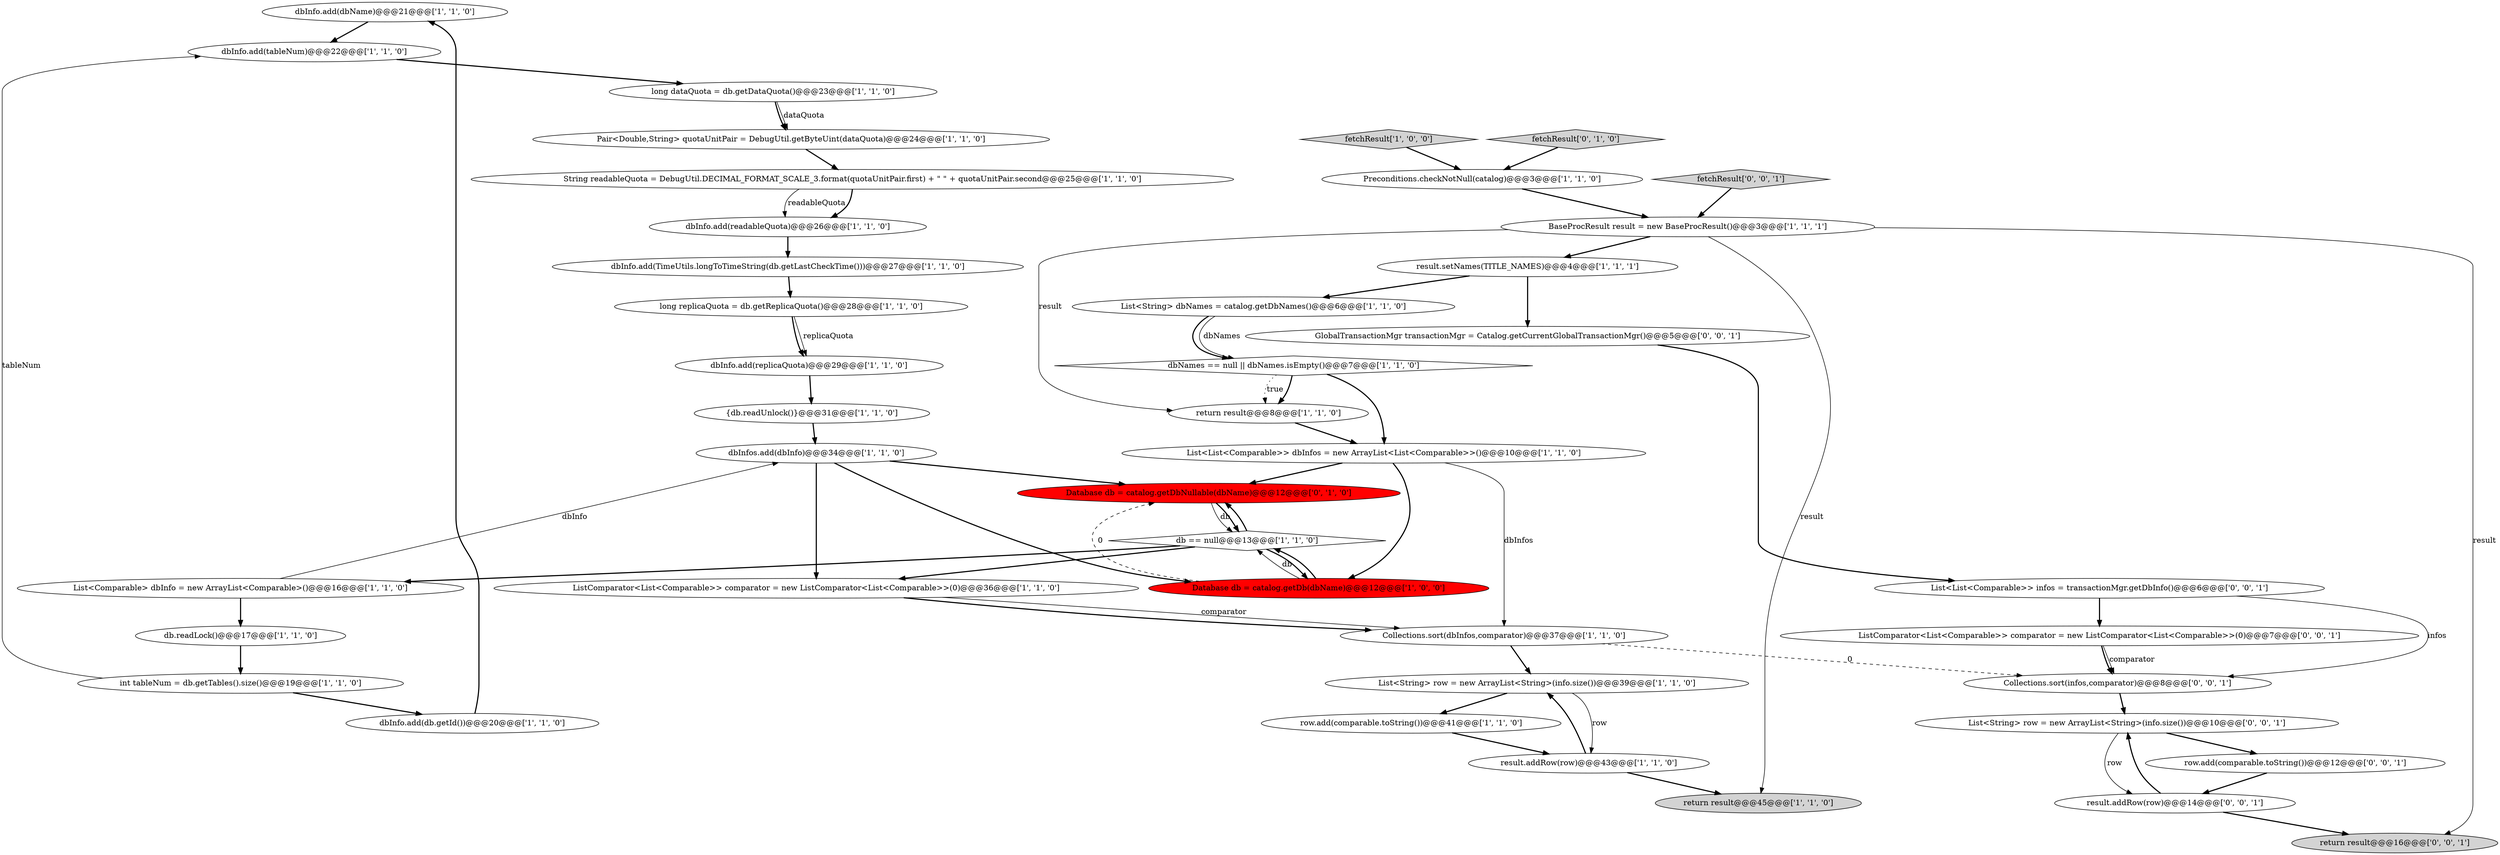 digraph {
18 [style = filled, label = "dbInfo.add(dbName)@@@21@@@['1', '1', '0']", fillcolor = white, shape = ellipse image = "AAA0AAABBB1BBB"];
2 [style = filled, label = "db.readLock()@@@17@@@['1', '1', '0']", fillcolor = white, shape = ellipse image = "AAA0AAABBB1BBB"];
24 [style = filled, label = "dbInfo.add(TimeUtils.longToTimeString(db.getLastCheckTime()))@@@27@@@['1', '1', '0']", fillcolor = white, shape = ellipse image = "AAA0AAABBB1BBB"];
5 [style = filled, label = "{db.readUnlock()}@@@31@@@['1', '1', '0']", fillcolor = white, shape = ellipse image = "AAA0AAABBB1BBB"];
21 [style = filled, label = "long replicaQuota = db.getReplicaQuota()@@@28@@@['1', '1', '0']", fillcolor = white, shape = ellipse image = "AAA0AAABBB1BBB"];
31 [style = filled, label = "fetchResult['0', '1', '0']", fillcolor = lightgray, shape = diamond image = "AAA0AAABBB2BBB"];
41 [style = filled, label = "return result@@@16@@@['0', '0', '1']", fillcolor = lightgray, shape = ellipse image = "AAA0AAABBB3BBB"];
23 [style = filled, label = "List<String> row = new ArrayList<String>(info.size())@@@39@@@['1', '1', '0']", fillcolor = white, shape = ellipse image = "AAA0AAABBB1BBB"];
26 [style = filled, label = "List<Comparable> dbInfo = new ArrayList<Comparable>()@@@16@@@['1', '1', '0']", fillcolor = white, shape = ellipse image = "AAA0AAABBB1BBB"];
12 [style = filled, label = "dbInfo.add(tableNum)@@@22@@@['1', '1', '0']", fillcolor = white, shape = ellipse image = "AAA0AAABBB1BBB"];
0 [style = filled, label = "result.addRow(row)@@@43@@@['1', '1', '0']", fillcolor = white, shape = ellipse image = "AAA0AAABBB1BBB"];
29 [style = filled, label = "Preconditions.checkNotNull(catalog)@@@3@@@['1', '1', '0']", fillcolor = white, shape = ellipse image = "AAA0AAABBB1BBB"];
11 [style = filled, label = "long dataQuota = db.getDataQuota()@@@23@@@['1', '1', '0']", fillcolor = white, shape = ellipse image = "AAA0AAABBB1BBB"];
17 [style = filled, label = "int tableNum = db.getTables().size()@@@19@@@['1', '1', '0']", fillcolor = white, shape = ellipse image = "AAA0AAABBB1BBB"];
7 [style = filled, label = "List<List<Comparable>> dbInfos = new ArrayList<List<Comparable>>()@@@10@@@['1', '1', '0']", fillcolor = white, shape = ellipse image = "AAA0AAABBB1BBB"];
36 [style = filled, label = "Collections.sort(infos,comparator)@@@8@@@['0', '0', '1']", fillcolor = white, shape = ellipse image = "AAA0AAABBB3BBB"];
10 [style = filled, label = "dbInfo.add(replicaQuota)@@@29@@@['1', '1', '0']", fillcolor = white, shape = ellipse image = "AAA0AAABBB1BBB"];
16 [style = filled, label = "row.add(comparable.toString())@@@41@@@['1', '1', '0']", fillcolor = white, shape = ellipse image = "AAA0AAABBB1BBB"];
19 [style = filled, label = "fetchResult['1', '0', '0']", fillcolor = lightgray, shape = diamond image = "AAA0AAABBB1BBB"];
34 [style = filled, label = "List<List<Comparable>> infos = transactionMgr.getDbInfo()@@@6@@@['0', '0', '1']", fillcolor = white, shape = ellipse image = "AAA0AAABBB3BBB"];
14 [style = filled, label = "db == null@@@13@@@['1', '1', '0']", fillcolor = white, shape = diamond image = "AAA0AAABBB1BBB"];
13 [style = filled, label = "Pair<Double,String> quotaUnitPair = DebugUtil.getByteUint(dataQuota)@@@24@@@['1', '1', '0']", fillcolor = white, shape = ellipse image = "AAA0AAABBB1BBB"];
25 [style = filled, label = "dbInfo.add(readableQuota)@@@26@@@['1', '1', '0']", fillcolor = white, shape = ellipse image = "AAA0AAABBB1BBB"];
6 [style = filled, label = "List<String> dbNames = catalog.getDbNames()@@@6@@@['1', '1', '0']", fillcolor = white, shape = ellipse image = "AAA0AAABBB1BBB"];
35 [style = filled, label = "ListComparator<List<Comparable>> comparator = new ListComparator<List<Comparable>>(0)@@@7@@@['0', '0', '1']", fillcolor = white, shape = ellipse image = "AAA0AAABBB3BBB"];
28 [style = filled, label = "dbInfos.add(dbInfo)@@@34@@@['1', '1', '0']", fillcolor = white, shape = ellipse image = "AAA0AAABBB1BBB"];
33 [style = filled, label = "row.add(comparable.toString())@@@12@@@['0', '0', '1']", fillcolor = white, shape = ellipse image = "AAA0AAABBB3BBB"];
39 [style = filled, label = "List<String> row = new ArrayList<String>(info.size())@@@10@@@['0', '0', '1']", fillcolor = white, shape = ellipse image = "AAA0AAABBB3BBB"];
1 [style = filled, label = "return result@@@8@@@['1', '1', '0']", fillcolor = white, shape = ellipse image = "AAA0AAABBB1BBB"];
37 [style = filled, label = "result.addRow(row)@@@14@@@['0', '0', '1']", fillcolor = white, shape = ellipse image = "AAA0AAABBB3BBB"];
9 [style = filled, label = "String readableQuota = DebugUtil.DECIMAL_FORMAT_SCALE_3.format(quotaUnitPair.first) + \" \" + quotaUnitPair.second@@@25@@@['1', '1', '0']", fillcolor = white, shape = ellipse image = "AAA0AAABBB1BBB"];
20 [style = filled, label = "BaseProcResult result = new BaseProcResult()@@@3@@@['1', '1', '1']", fillcolor = white, shape = ellipse image = "AAA0AAABBB1BBB"];
30 [style = filled, label = "dbInfo.add(db.getId())@@@20@@@['1', '1', '0']", fillcolor = white, shape = ellipse image = "AAA0AAABBB1BBB"];
3 [style = filled, label = "Collections.sort(dbInfos,comparator)@@@37@@@['1', '1', '0']", fillcolor = white, shape = ellipse image = "AAA0AAABBB1BBB"];
32 [style = filled, label = "Database db = catalog.getDbNullable(dbName)@@@12@@@['0', '1', '0']", fillcolor = red, shape = ellipse image = "AAA1AAABBB2BBB"];
8 [style = filled, label = "dbNames == null || dbNames.isEmpty()@@@7@@@['1', '1', '0']", fillcolor = white, shape = diamond image = "AAA0AAABBB1BBB"];
4 [style = filled, label = "return result@@@45@@@['1', '1', '0']", fillcolor = lightgray, shape = ellipse image = "AAA0AAABBB1BBB"];
38 [style = filled, label = "fetchResult['0', '0', '1']", fillcolor = lightgray, shape = diamond image = "AAA0AAABBB3BBB"];
40 [style = filled, label = "GlobalTransactionMgr transactionMgr = Catalog.getCurrentGlobalTransactionMgr()@@@5@@@['0', '0', '1']", fillcolor = white, shape = ellipse image = "AAA0AAABBB3BBB"];
22 [style = filled, label = "ListComparator<List<Comparable>> comparator = new ListComparator<List<Comparable>>(0)@@@36@@@['1', '1', '0']", fillcolor = white, shape = ellipse image = "AAA0AAABBB1BBB"];
27 [style = filled, label = "Database db = catalog.getDb(dbName)@@@12@@@['1', '0', '0']", fillcolor = red, shape = ellipse image = "AAA1AAABBB1BBB"];
15 [style = filled, label = "result.setNames(TITLE_NAMES)@@@4@@@['1', '1', '1']", fillcolor = white, shape = ellipse image = "AAA0AAABBB1BBB"];
2->17 [style = bold, label=""];
21->10 [style = bold, label=""];
7->32 [style = bold, label=""];
38->20 [style = bold, label=""];
23->16 [style = bold, label=""];
16->0 [style = bold, label=""];
27->14 [style = solid, label="db"];
34->36 [style = solid, label="infos"];
27->14 [style = bold, label=""];
32->14 [style = solid, label="db"];
39->37 [style = solid, label="row"];
22->3 [style = solid, label="comparator"];
19->29 [style = bold, label=""];
3->36 [style = dashed, label="0"];
37->41 [style = bold, label=""];
12->11 [style = bold, label=""];
14->22 [style = bold, label=""];
21->10 [style = solid, label="replicaQuota"];
18->12 [style = bold, label=""];
23->0 [style = solid, label="row"];
32->14 [style = bold, label=""];
31->29 [style = bold, label=""];
20->41 [style = solid, label="result"];
15->6 [style = bold, label=""];
17->30 [style = bold, label=""];
40->34 [style = bold, label=""];
26->28 [style = solid, label="dbInfo"];
5->28 [style = bold, label=""];
20->4 [style = solid, label="result"];
30->18 [style = bold, label=""];
1->7 [style = bold, label=""];
36->39 [style = bold, label=""];
8->7 [style = bold, label=""];
39->33 [style = bold, label=""];
28->32 [style = bold, label=""];
7->3 [style = solid, label="dbInfos"];
17->12 [style = solid, label="tableNum"];
6->8 [style = solid, label="dbNames"];
9->25 [style = solid, label="readableQuota"];
14->26 [style = bold, label=""];
8->1 [style = bold, label=""];
22->3 [style = bold, label=""];
25->24 [style = bold, label=""];
29->20 [style = bold, label=""];
26->2 [style = bold, label=""];
3->23 [style = bold, label=""];
8->1 [style = dotted, label="true"];
10->5 [style = bold, label=""];
0->23 [style = bold, label=""];
24->21 [style = bold, label=""];
0->4 [style = bold, label=""];
9->25 [style = bold, label=""];
11->13 [style = bold, label=""];
6->8 [style = bold, label=""];
27->32 [style = dashed, label="0"];
7->27 [style = bold, label=""];
20->1 [style = solid, label="result"];
15->40 [style = bold, label=""];
35->36 [style = solid, label="comparator"];
14->27 [style = bold, label=""];
13->9 [style = bold, label=""];
28->27 [style = bold, label=""];
34->35 [style = bold, label=""];
35->36 [style = bold, label=""];
11->13 [style = solid, label="dataQuota"];
33->37 [style = bold, label=""];
14->32 [style = bold, label=""];
20->15 [style = bold, label=""];
37->39 [style = bold, label=""];
28->22 [style = bold, label=""];
}
